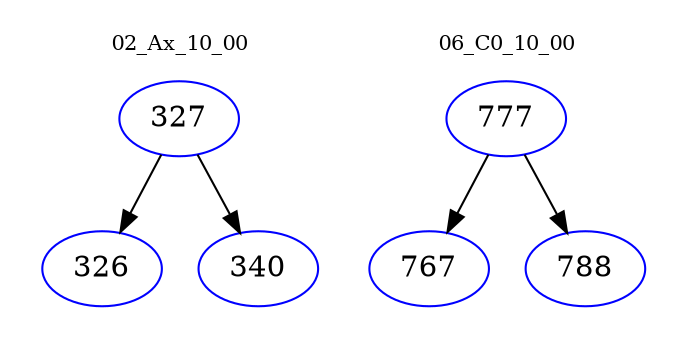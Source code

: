 digraph{
subgraph cluster_0 {
color = white
label = "02_Ax_10_00";
fontsize=10;
T0_327 [label="327", color="blue"]
T0_327 -> T0_326 [color="black"]
T0_326 [label="326", color="blue"]
T0_327 -> T0_340 [color="black"]
T0_340 [label="340", color="blue"]
}
subgraph cluster_1 {
color = white
label = "06_C0_10_00";
fontsize=10;
T1_777 [label="777", color="blue"]
T1_777 -> T1_767 [color="black"]
T1_767 [label="767", color="blue"]
T1_777 -> T1_788 [color="black"]
T1_788 [label="788", color="blue"]
}
}
